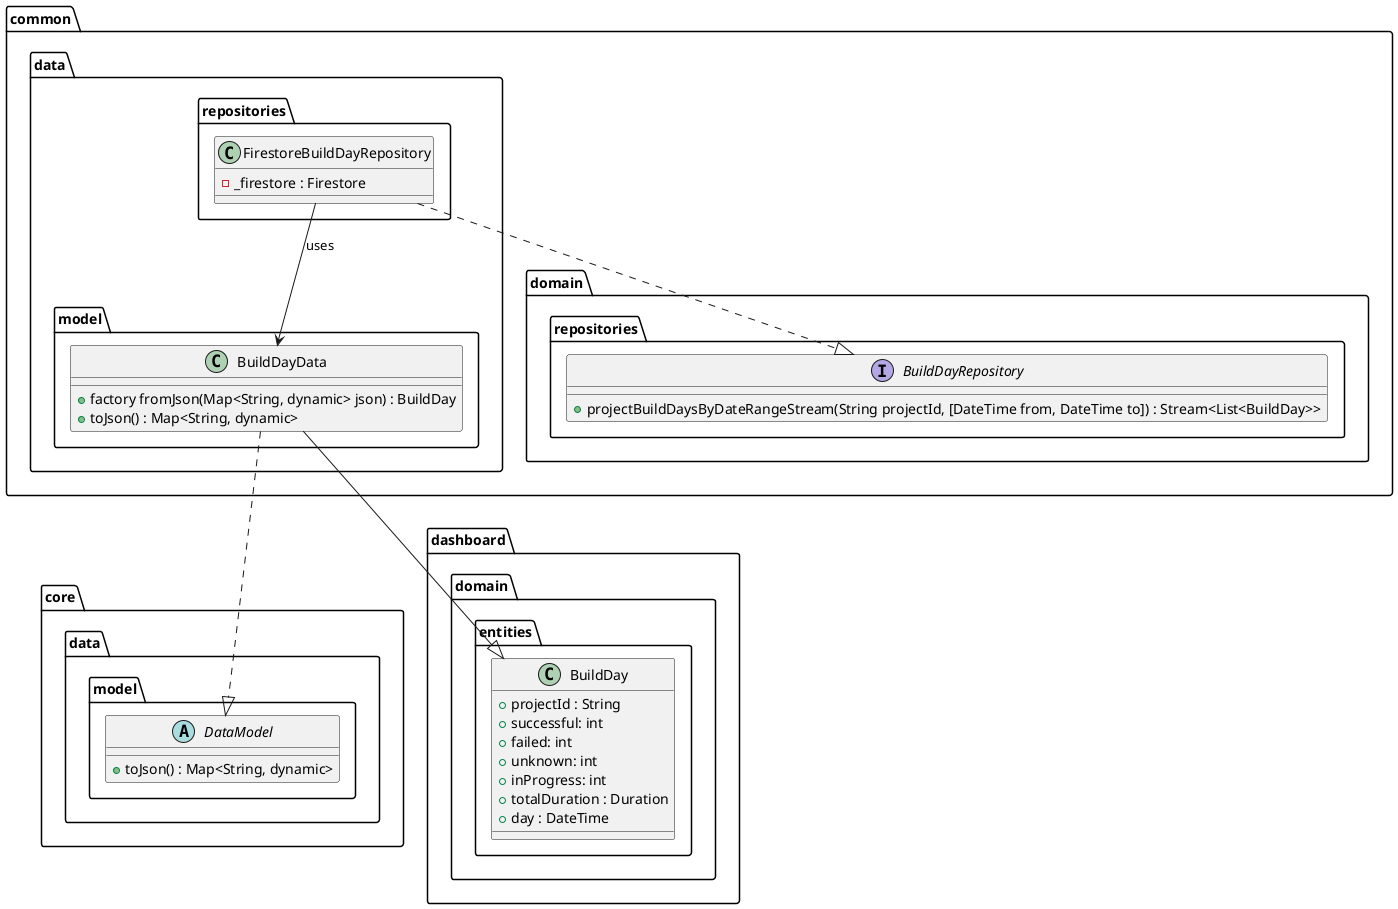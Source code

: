 @startuml build_days_data_layer_class_diagram

package core.data.model {
    abstract class DataModel {
        + toJson() : Map<String, dynamic>
    }
}

package common {
    package domain.repositories {
        interface BuildDayRepository {
            + projectBuildDaysByDateRangeStream(String projectId, [DateTime from, DateTime to]) : Stream<List<BuildDay>>
        }
    }

    package data {
        package repositories as data_repositories {
            class FirestoreBuildDayRepository {
                - _firestore : Firestore
            }
        }

        package model {
            class BuildDayData {
                + factory fromJson(Map<String, dynamic> json) : BuildDay
                + toJson() : Map<String, dynamic>
            }
        }
    }
}

package dashboard.domain.entities {
    class BuildDay {
        + projectId : String
        + successful: int
        + failed: int
        + unknown: int
        + inProgress: int
        + totalDuration : Duration
        + day : DateTime
    }
}

FirestoreBuildDayRepository ..|> BuildDayRepository
FirestoreBuildDayRepository --> BuildDayData : uses

BuildDayData --|> BuildDay
BuildDayData ..|> DataModel

@enduml
